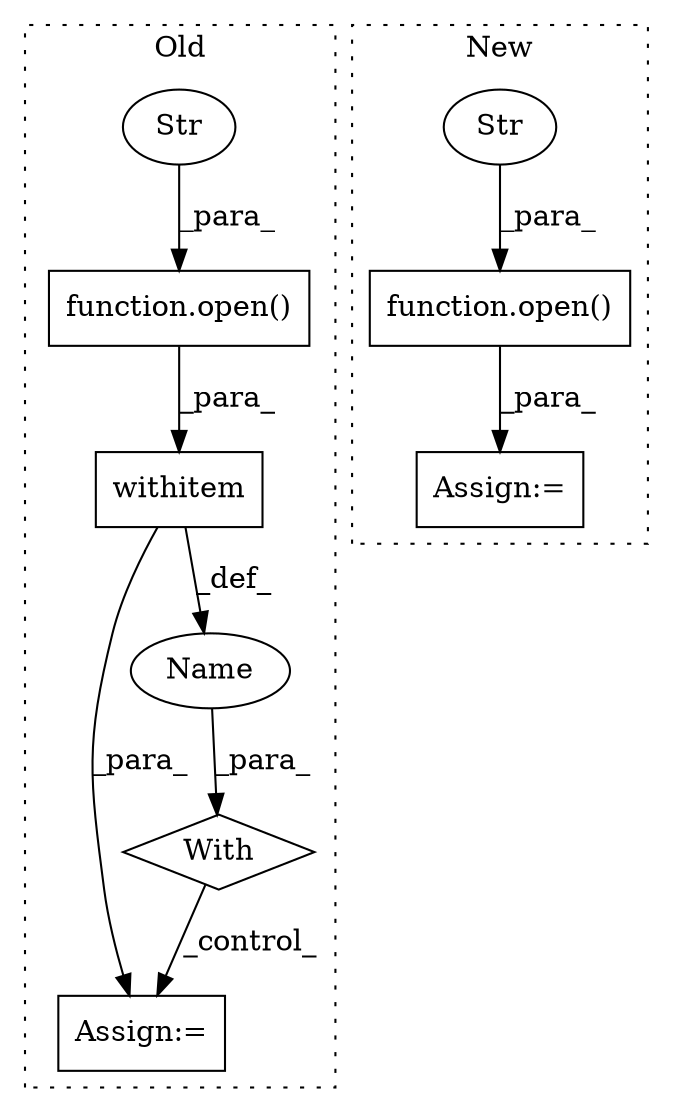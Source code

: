digraph G {
subgraph cluster0 {
1 [label="With" a="39" s="1923,1932" l="5,32" shape="diamond"];
3 [label="withitem" a="49" s="1928" l="4" shape="box"];
4 [label="function.open()" a="75" s="1928,1948" l="5,1" shape="box"];
5 [label="Str" a="66" s="1945" l="3" shape="ellipse"];
7 [label="Assign:=" a="68" s="1974" l="3" shape="box"];
8 [label="Name" a="87" s="1953" l="1" shape="ellipse"];
label = "Old";
style="dotted";
}
subgraph cluster1 {
2 [label="function.open()" a="75" s="1906,1927" l="5,1" shape="box"];
6 [label="Str" a="66" s="1923" l="4" shape="ellipse"];
9 [label="Assign:=" a="68" s="1957" l="3" shape="box"];
label = "New";
style="dotted";
}
1 -> 7 [label="_control_"];
2 -> 9 [label="_para_"];
3 -> 7 [label="_para_"];
3 -> 8 [label="_def_"];
4 -> 3 [label="_para_"];
5 -> 4 [label="_para_"];
6 -> 2 [label="_para_"];
8 -> 1 [label="_para_"];
}